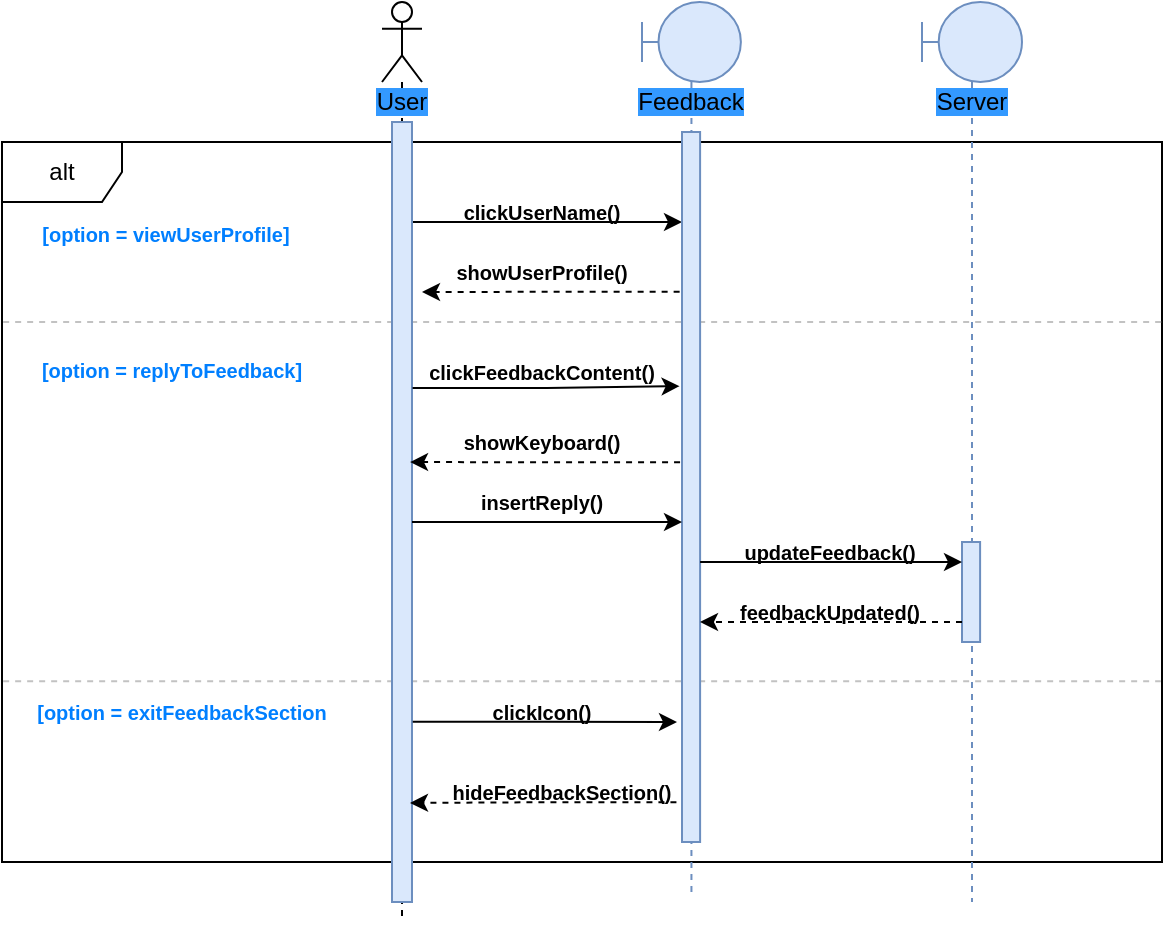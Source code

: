 <mxfile version="20.8.16" type="github">
  <diagram name="Pagina-1" id="qRJhWi7vpxPbdHyduTkx">
    <mxGraphModel dx="545" dy="338" grid="1" gridSize="10" guides="1" tooltips="1" connect="1" arrows="1" fold="1" page="1" pageScale="1" pageWidth="827" pageHeight="1169" math="0" shadow="0">
      <root>
        <mxCell id="0" />
        <mxCell id="1" parent="0" />
        <mxCell id="dQOwAvIqKnsTAoKJ0f7a-3" value="alt" style="shape=umlFrame;whiteSpace=wrap;html=1;movable=1;resizable=1;rotatable=1;deletable=1;editable=1;connectable=1;" parent="1" vertex="1">
          <mxGeometry x="30" y="150" width="580" height="360" as="geometry" />
        </mxCell>
        <mxCell id="dQOwAvIqKnsTAoKJ0f7a-54" value="" style="endArrow=none;dashed=1;html=1;rounded=0;strokeColor=#C2C2C2;fontSize=9;fontColor=#00080F;exitX=0.001;exitY=0.749;exitDx=0;exitDy=0;exitPerimeter=0;entryX=0.999;entryY=0.749;entryDx=0;entryDy=0;entryPerimeter=0;" parent="1" source="dQOwAvIqKnsTAoKJ0f7a-3" target="dQOwAvIqKnsTAoKJ0f7a-3" edge="1">
          <mxGeometry width="50" height="50" relative="1" as="geometry">
            <mxPoint x="31.16" y="407.011" as="sourcePoint" />
            <mxPoint x="610.0" y="406.497" as="targetPoint" />
          </mxGeometry>
        </mxCell>
        <mxCell id="dQOwAvIqKnsTAoKJ0f7a-51" value="" style="endArrow=none;html=1;rounded=0;strokeColor=#C2C2C2;fontSize=9;fontColor=#00080F;exitX=0.001;exitY=0.25;exitDx=0;exitDy=0;exitPerimeter=0;entryX=1.001;entryY=0.25;entryDx=0;entryDy=0;entryPerimeter=0;dashed=1;" parent="1" source="dQOwAvIqKnsTAoKJ0f7a-3" target="dQOwAvIqKnsTAoKJ0f7a-3" edge="1">
          <mxGeometry width="50" height="50" relative="1" as="geometry">
            <mxPoint x="110" y="440" as="sourcePoint" />
            <mxPoint x="160" y="390" as="targetPoint" />
          </mxGeometry>
        </mxCell>
        <mxCell id="dQOwAvIqKnsTAoKJ0f7a-8" style="edgeStyle=orthogonalEdgeStyle;rounded=0;orthogonalLoop=1;jettySize=auto;html=1;fontSize=10;fontColor=#007FFF;" parent="1" source="dQOwAvIqKnsTAoKJ0f7a-1" edge="1">
          <mxGeometry relative="1" as="geometry">
            <mxPoint x="370" y="190" as="targetPoint" />
            <Array as="points">
              <mxPoint x="300" y="190" />
              <mxPoint x="300" y="190" />
            </Array>
          </mxGeometry>
        </mxCell>
        <mxCell id="dQOwAvIqKnsTAoKJ0f7a-1" value="&lt;span style=&quot;background-color: rgb(51, 153, 255);&quot;&gt;User&lt;/span&gt;" style="shape=umlLifeline;participant=umlActor;perimeter=lifelinePerimeter;whiteSpace=wrap;html=1;container=1;collapsible=0;recursiveResize=0;verticalAlign=top;spacingTop=36;outlineConnect=0;" parent="1" vertex="1">
          <mxGeometry x="220" y="80" width="20" height="460" as="geometry" />
        </mxCell>
        <mxCell id="dQOwAvIqKnsTAoKJ0f7a-14" value="" style="html=1;points=[];perimeter=orthogonalPerimeter;fontSize=10;rounded=0;fillColor=#dae8fc;strokeColor=#6c8ebf;" parent="dQOwAvIqKnsTAoKJ0f7a-1" vertex="1">
          <mxGeometry x="5" y="60" width="10" height="390" as="geometry" />
        </mxCell>
        <mxCell id="dQOwAvIqKnsTAoKJ0f7a-10" style="edgeStyle=orthogonalEdgeStyle;rounded=0;orthogonalLoop=1;jettySize=auto;html=1;fontSize=10;fontColor=#00080F;dashed=1;exitX=-0.131;exitY=0.225;exitDx=0;exitDy=0;exitPerimeter=0;" parent="1" source="dQOwAvIqKnsTAoKJ0f7a-16" edge="1">
          <mxGeometry relative="1" as="geometry">
            <mxPoint x="240" y="225" as="targetPoint" />
            <Array as="points" />
          </mxGeometry>
        </mxCell>
        <mxCell id="dQOwAvIqKnsTAoKJ0f7a-2" value="&lt;span style=&quot;background-color: rgb(51, 153, 255);&quot;&gt;Feedback&lt;/span&gt;" style="shape=umlLifeline;participant=umlBoundary;perimeter=lifelinePerimeter;whiteSpace=wrap;html=1;container=1;collapsible=0;recursiveResize=0;verticalAlign=top;spacingTop=36;outlineConnect=0;fillColor=#dae8fc;strokeColor=#6c8ebf;" parent="1" vertex="1">
          <mxGeometry x="350" y="80" width="49.44" height="444.99" as="geometry" />
        </mxCell>
        <mxCell id="dQOwAvIqKnsTAoKJ0f7a-16" value="" style="html=1;points=[];perimeter=orthogonalPerimeter;fontSize=10;fillColor=#dae8fc;strokeColor=#6c8ebf;" parent="dQOwAvIqKnsTAoKJ0f7a-2" vertex="1">
          <mxGeometry x="20" y="65" width="9.05" height="355" as="geometry" />
        </mxCell>
        <mxCell id="dQOwAvIqKnsTAoKJ0f7a-5" value="&lt;font size=&quot;1&quot; color=&quot;#007fff&quot; style=&quot;&quot;&gt;&lt;b style=&quot;&quot;&gt;[option = viewUserProfile]&lt;/b&gt;&lt;/font&gt;" style="text;html=1;strokeColor=none;fillColor=none;align=center;verticalAlign=middle;whiteSpace=wrap;rounded=0;" parent="1" vertex="1">
          <mxGeometry x="42" y="181" width="140" height="30" as="geometry" />
        </mxCell>
        <mxCell id="dQOwAvIqKnsTAoKJ0f7a-9" value="&lt;font&gt;&lt;span&gt;clickUserName()&lt;/span&gt;&lt;/font&gt;" style="text;html=1;strokeColor=none;fillColor=none;align=center;verticalAlign=middle;whiteSpace=wrap;rounded=0;fontSize=10;fontColor=#000000;fontStyle=1" parent="1" vertex="1">
          <mxGeometry x="270" y="170" width="60" height="30" as="geometry" />
        </mxCell>
        <mxCell id="dQOwAvIqKnsTAoKJ0f7a-11" value="&lt;font&gt;&lt;span&gt;showUserProfile()&lt;/span&gt;&lt;/font&gt;" style="text;html=1;align=center;verticalAlign=middle;whiteSpace=wrap;rounded=0;fontSize=10;fontStyle=1;fontColor=#000000;" parent="1" vertex="1">
          <mxGeometry x="270" y="200" width="60" height="30" as="geometry" />
        </mxCell>
        <mxCell id="dQOwAvIqKnsTAoKJ0f7a-20" value="&lt;font size=&quot;1&quot; color=&quot;#007fff&quot; style=&quot;&quot;&gt;&lt;b style=&quot;&quot;&gt;[option = replyToFeedback]&lt;/b&gt;&lt;/font&gt;" style="text;html=1;strokeColor=none;fillColor=none;align=center;verticalAlign=middle;whiteSpace=wrap;rounded=0;" parent="1" vertex="1">
          <mxGeometry x="45" y="249" width="140" height="30" as="geometry" />
        </mxCell>
        <mxCell id="dQOwAvIqKnsTAoKJ0f7a-21" value="&lt;font&gt;clickFeedbackContent()&lt;/font&gt;" style="text;html=1;align=center;verticalAlign=middle;whiteSpace=wrap;rounded=0;fontSize=10;fontStyle=1;fontColor=#000000;" parent="1" vertex="1">
          <mxGeometry x="270" y="250" width="60" height="30" as="geometry" />
        </mxCell>
        <mxCell id="dQOwAvIqKnsTAoKJ0f7a-23" style="edgeStyle=orthogonalEdgeStyle;rounded=0;orthogonalLoop=1;jettySize=auto;html=1;strokeColor=#000000;fontSize=9;fontColor=#00080F;dashed=1;exitX=-0.107;exitY=0.465;exitDx=0;exitDy=0;exitPerimeter=0;entryX=0.902;entryY=0.436;entryDx=0;entryDy=0;entryPerimeter=0;" parent="1" source="dQOwAvIqKnsTAoKJ0f7a-16" target="dQOwAvIqKnsTAoKJ0f7a-14" edge="1">
          <mxGeometry relative="1" as="geometry">
            <mxPoint x="240" y="313" as="targetPoint" />
          </mxGeometry>
        </mxCell>
        <mxCell id="dQOwAvIqKnsTAoKJ0f7a-24" value="&lt;font&gt;showKeyboard()&lt;/font&gt;" style="text;html=1;align=center;verticalAlign=middle;whiteSpace=wrap;rounded=0;fontSize=10;fontStyle=1;fontColor=#000000;" parent="1" vertex="1">
          <mxGeometry x="270" y="284.99" width="60" height="30" as="geometry" />
        </mxCell>
        <mxCell id="dQOwAvIqKnsTAoKJ0f7a-26" style="edgeStyle=orthogonalEdgeStyle;rounded=0;orthogonalLoop=1;jettySize=auto;html=1;strokeColor=#000000;fontSize=9;fontColor=#00080F;" parent="1" source="dQOwAvIqKnsTAoKJ0f7a-14" edge="1">
          <mxGeometry relative="1" as="geometry">
            <mxPoint x="370" y="340" as="targetPoint" />
            <Array as="points">
              <mxPoint x="370" y="340" />
            </Array>
          </mxGeometry>
        </mxCell>
        <mxCell id="dQOwAvIqKnsTAoKJ0f7a-27" value="&lt;font&gt;insertReply()&lt;/font&gt;" style="text;html=1;align=center;verticalAlign=middle;whiteSpace=wrap;rounded=0;fontSize=10;fontStyle=1;fontColor=#000000;" parent="1" vertex="1">
          <mxGeometry x="270" y="314.99" width="60" height="30" as="geometry" />
        </mxCell>
        <mxCell id="dQOwAvIqKnsTAoKJ0f7a-32" value="&lt;span style=&quot;background-color: rgb(51, 153, 255);&quot;&gt;Server&lt;/span&gt;" style="shape=umlLifeline;participant=umlBoundary;perimeter=lifelinePerimeter;whiteSpace=wrap;html=1;container=1;collapsible=0;recursiveResize=0;verticalAlign=top;spacingTop=36;outlineConnect=0;fillColor=#dae8fc;strokeColor=#6c8ebf;size=40;" parent="1" vertex="1">
          <mxGeometry x="490" y="80" width="50" height="450" as="geometry" />
        </mxCell>
        <mxCell id="dQOwAvIqKnsTAoKJ0f7a-33" value="" style="html=1;points=[];perimeter=orthogonalPerimeter;fontSize=10;fillColor=#dae8fc;strokeColor=#6c8ebf;" parent="dQOwAvIqKnsTAoKJ0f7a-32" vertex="1">
          <mxGeometry x="20" y="270" width="9.05" height="50" as="geometry" />
        </mxCell>
        <mxCell id="dQOwAvIqKnsTAoKJ0f7a-36" style="edgeStyle=orthogonalEdgeStyle;rounded=0;orthogonalLoop=1;jettySize=auto;html=1;strokeColor=#000000;fontSize=9;fontColor=#00080F;" parent="1" source="dQOwAvIqKnsTAoKJ0f7a-16" edge="1">
          <mxGeometry relative="1" as="geometry">
            <mxPoint x="510" y="360" as="targetPoint" />
            <Array as="points">
              <mxPoint x="510" y="360" />
            </Array>
          </mxGeometry>
        </mxCell>
        <mxCell id="dQOwAvIqKnsTAoKJ0f7a-39" value="&lt;font&gt;updateFeedback()&lt;/font&gt;" style="text;html=1;strokeColor=none;fillColor=none;align=center;verticalAlign=middle;whiteSpace=wrap;rounded=0;fontSize=10;fontColor=#000000;fontStyle=1" parent="1" vertex="1">
          <mxGeometry x="414" y="340" width="60" height="30" as="geometry" />
        </mxCell>
        <mxCell id="dQOwAvIqKnsTAoKJ0f7a-40" style="edgeStyle=orthogonalEdgeStyle;rounded=0;orthogonalLoop=1;jettySize=auto;html=1;strokeColor=#000000;fontSize=9;fontColor=#00080F;dashed=1;" parent="1" source="dQOwAvIqKnsTAoKJ0f7a-33" edge="1">
          <mxGeometry relative="1" as="geometry">
            <mxPoint x="379" y="390" as="targetPoint" />
            <Array as="points">
              <mxPoint x="379" y="390" />
            </Array>
          </mxGeometry>
        </mxCell>
        <mxCell id="dQOwAvIqKnsTAoKJ0f7a-41" style="edgeStyle=orthogonalEdgeStyle;rounded=0;orthogonalLoop=1;jettySize=auto;html=1;entryX=-0.134;entryY=0.358;entryDx=0;entryDy=0;entryPerimeter=0;strokeColor=#000000;fontSize=9;fontColor=#00080F;exitX=1.029;exitY=0.341;exitDx=0;exitDy=0;exitPerimeter=0;" parent="1" source="dQOwAvIqKnsTAoKJ0f7a-14" target="dQOwAvIqKnsTAoKJ0f7a-16" edge="1">
          <mxGeometry relative="1" as="geometry" />
        </mxCell>
        <mxCell id="dQOwAvIqKnsTAoKJ0f7a-42" value="&lt;font&gt;feedbackUpdated()&lt;/font&gt;" style="text;html=1;strokeColor=none;fillColor=none;align=center;verticalAlign=middle;whiteSpace=wrap;rounded=0;fontSize=10;fontColor=#000000;fontStyle=1" parent="1" vertex="1">
          <mxGeometry x="414" y="370" width="60" height="30" as="geometry" />
        </mxCell>
        <mxCell id="dQOwAvIqKnsTAoKJ0f7a-43" value="&lt;font size=&quot;1&quot; color=&quot;#007fff&quot; style=&quot;&quot;&gt;&lt;b style=&quot;&quot;&gt;[option = exitFeedbackSection&lt;/b&gt;&lt;/font&gt;" style="text;html=1;strokeColor=none;fillColor=none;align=center;verticalAlign=middle;whiteSpace=wrap;rounded=0;" parent="1" vertex="1">
          <mxGeometry x="45" y="420" width="150" height="30" as="geometry" />
        </mxCell>
        <mxCell id="dQOwAvIqKnsTAoKJ0f7a-46" style="edgeStyle=orthogonalEdgeStyle;rounded=0;orthogonalLoop=1;jettySize=auto;html=1;strokeColor=#000000;fontSize=9;fontColor=#00080F;exitX=1.037;exitY=0.769;exitDx=0;exitDy=0;exitPerimeter=0;" parent="1" source="dQOwAvIqKnsTAoKJ0f7a-14" edge="1">
          <mxGeometry relative="1" as="geometry">
            <mxPoint x="240" y="440" as="sourcePoint" />
            <mxPoint x="367.5" y="440" as="targetPoint" />
            <Array as="points" />
          </mxGeometry>
        </mxCell>
        <mxCell id="dQOwAvIqKnsTAoKJ0f7a-47" value="&lt;font&gt;clickIcon()&lt;/font&gt;" style="text;html=1;align=center;verticalAlign=middle;whiteSpace=wrap;rounded=0;fontSize=10;fontStyle=1;fontColor=#000000;" parent="1" vertex="1">
          <mxGeometry x="270" y="420" width="60" height="30" as="geometry" />
        </mxCell>
        <mxCell id="dQOwAvIqKnsTAoKJ0f7a-49" style="edgeStyle=orthogonalEdgeStyle;rounded=0;orthogonalLoop=1;jettySize=auto;html=1;dashed=1;strokeColor=#000000;fontSize=9;fontColor=#00080F;exitX=-0.308;exitY=0.944;exitDx=0;exitDy=0;exitPerimeter=0;entryX=0.9;entryY=0.873;entryDx=0;entryDy=0;entryPerimeter=0;" parent="1" source="dQOwAvIqKnsTAoKJ0f7a-16" target="dQOwAvIqKnsTAoKJ0f7a-14" edge="1">
          <mxGeometry relative="1" as="geometry">
            <mxPoint x="240" y="461" as="targetPoint" />
            <Array as="points" />
          </mxGeometry>
        </mxCell>
        <mxCell id="dQOwAvIqKnsTAoKJ0f7a-50" value="&lt;font&gt;hideFeedbackSection()&lt;/font&gt;" style="text;html=1;align=center;verticalAlign=middle;whiteSpace=wrap;rounded=0;fontSize=10;fontStyle=1;fontColor=#000000;" parent="1" vertex="1">
          <mxGeometry x="280" y="460" width="60" height="30" as="geometry" />
        </mxCell>
      </root>
    </mxGraphModel>
  </diagram>
</mxfile>

